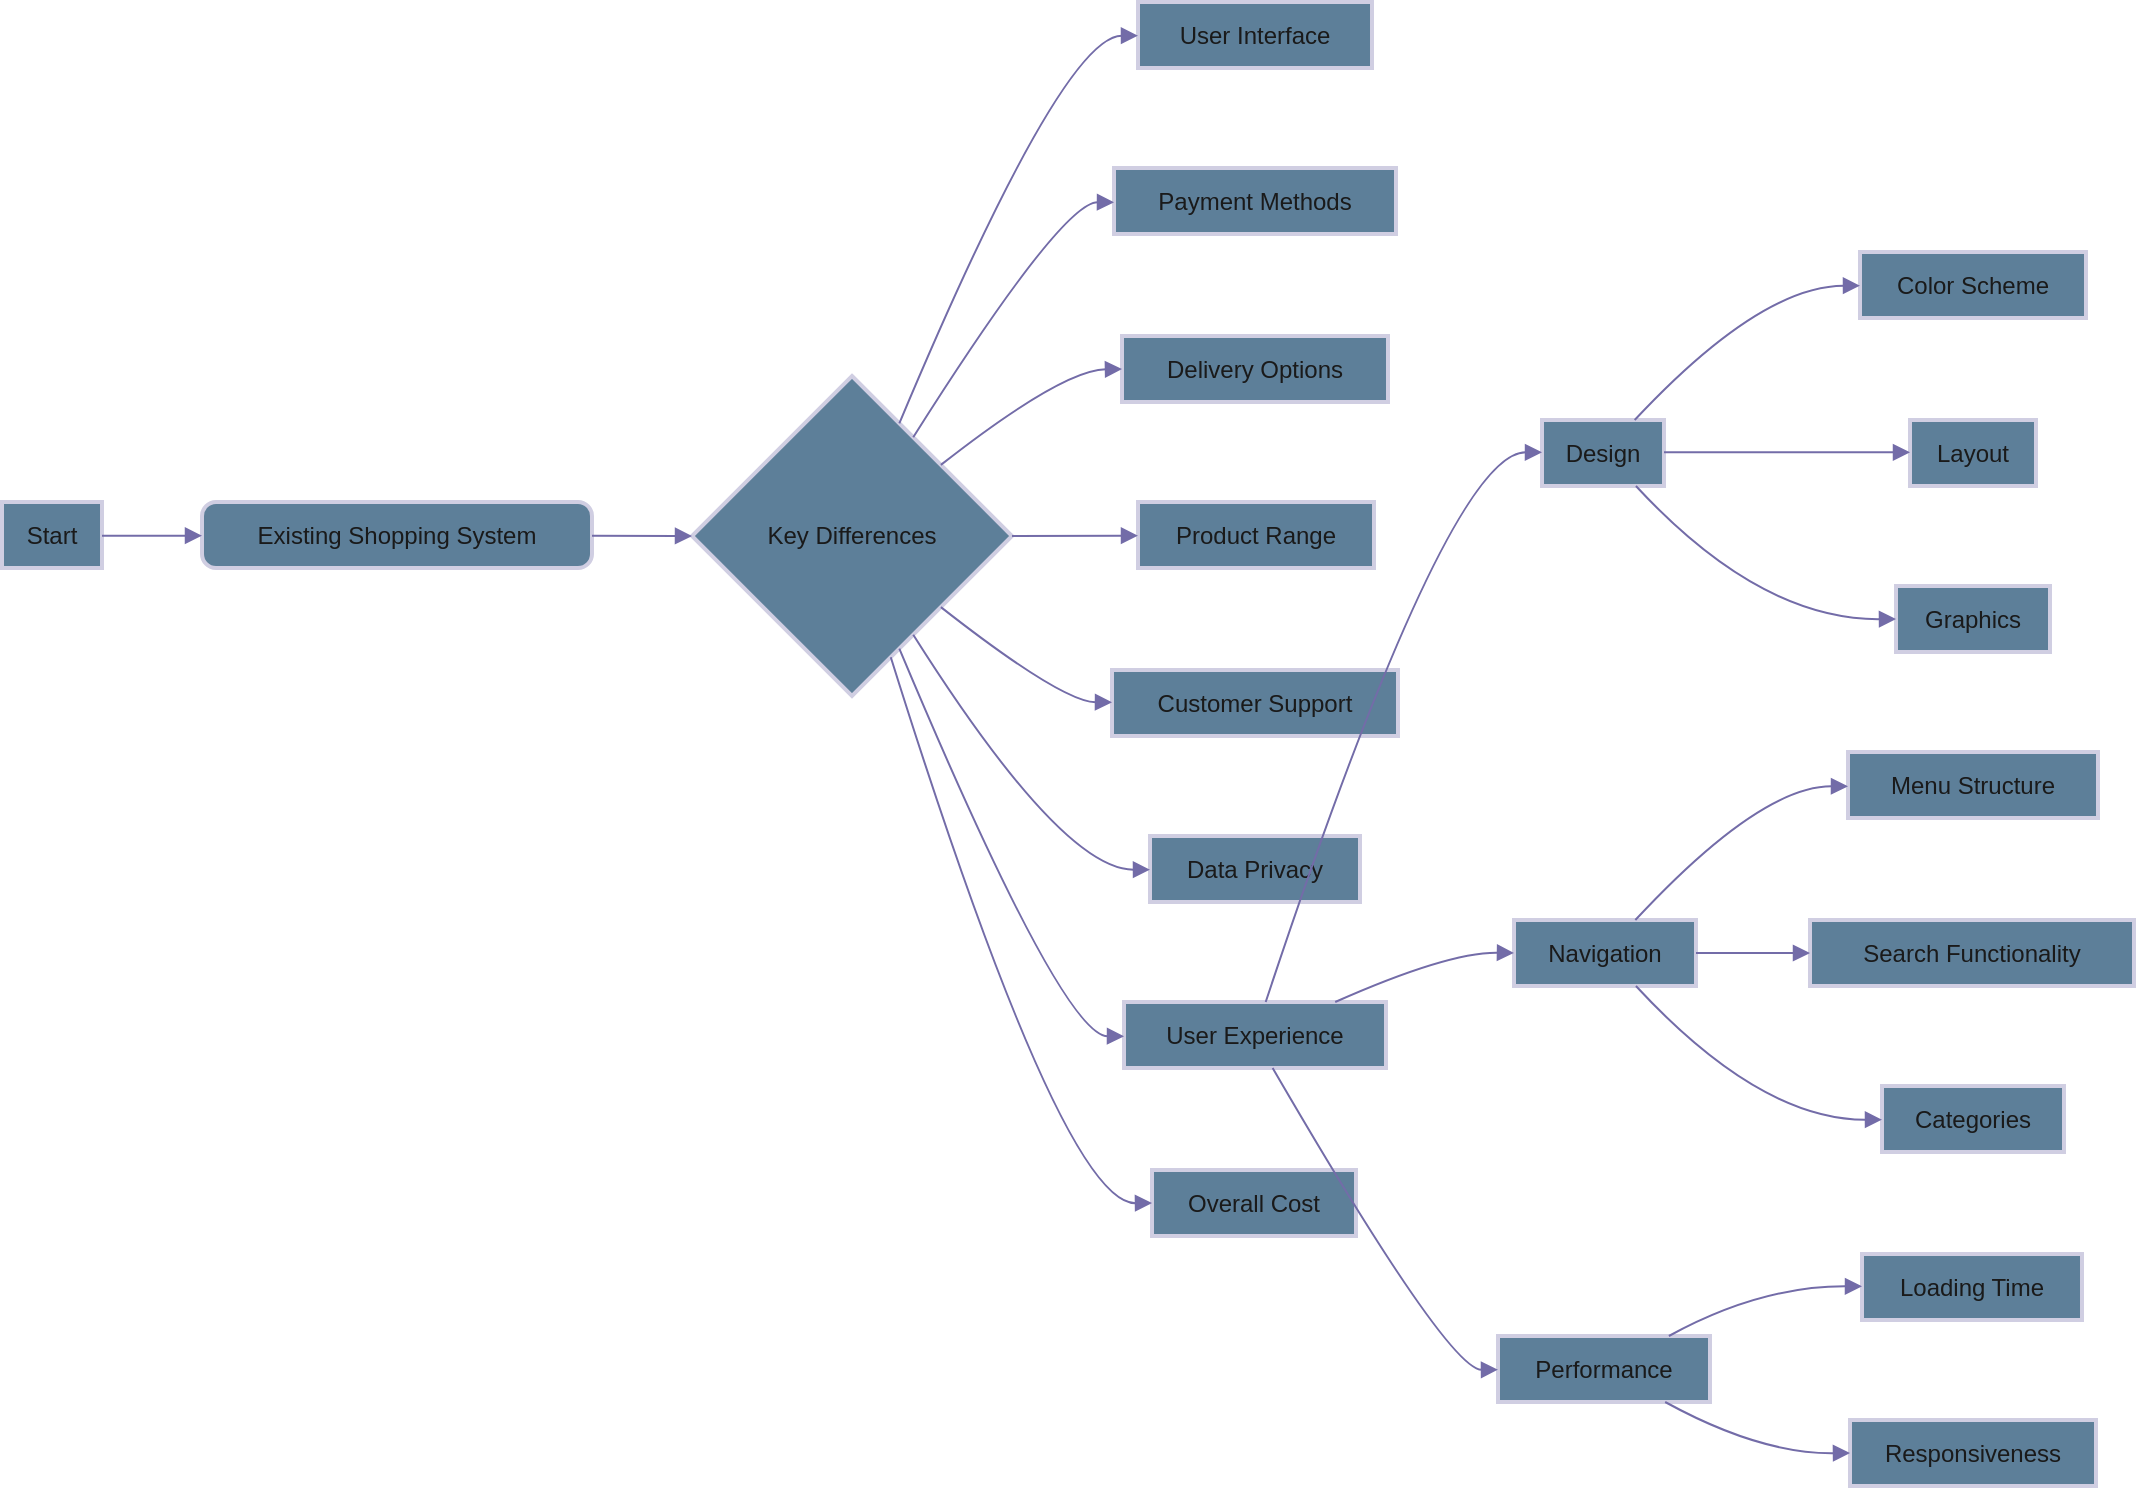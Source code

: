 <mxfile version="24.6.4" type="github">
  <diagram name="Page-1" id="C5wiBsPeKXo1TUiQ-VFm">
    <mxGraphModel dx="2927" dy="2213" grid="1" gridSize="10" guides="1" tooltips="1" connect="1" arrows="1" fold="1" page="1" pageScale="1" pageWidth="827" pageHeight="1169" math="0" shadow="0">
      <root>
        <mxCell id="0" />
        <mxCell id="1" parent="0" />
        <mxCell id="2" value="Start" style="whiteSpace=wrap;strokeWidth=2;labelBackgroundColor=none;fillColor=#5D7F99;strokeColor=#D0CEE2;fontColor=#1A1A1A;" parent="1" vertex="1">
          <mxGeometry y="250" width="50" height="33" as="geometry" />
        </mxCell>
        <mxCell id="3" value="Existing Shopping System" style="rounded=1;absoluteArcSize=1;arcSize=14;whiteSpace=wrap;strokeWidth=2;labelBackgroundColor=none;fillColor=#5D7F99;strokeColor=#D0CEE2;fontColor=#1A1A1A;" parent="1" vertex="1">
          <mxGeometry x="100" y="250" width="195" height="33" as="geometry" />
        </mxCell>
        <mxCell id="4" value="Key Differences" style="rhombus;strokeWidth=2;whiteSpace=wrap;labelBackgroundColor=none;fillColor=#5D7F99;strokeColor=#D0CEE2;fontColor=#1A1A1A;" parent="1" vertex="1">
          <mxGeometry x="345" y="187" width="160" height="160" as="geometry" />
        </mxCell>
        <mxCell id="5" value="User Interface" style="whiteSpace=wrap;strokeWidth=2;labelBackgroundColor=none;fillColor=#5D7F99;strokeColor=#D0CEE2;fontColor=#1A1A1A;" parent="1" vertex="1">
          <mxGeometry x="568" width="117" height="33" as="geometry" />
        </mxCell>
        <mxCell id="6" value="Payment Methods" style="whiteSpace=wrap;strokeWidth=2;labelBackgroundColor=none;fillColor=#5D7F99;strokeColor=#D0CEE2;fontColor=#1A1A1A;" parent="1" vertex="1">
          <mxGeometry x="556" y="83" width="141" height="33" as="geometry" />
        </mxCell>
        <mxCell id="7" value="Delivery Options" style="whiteSpace=wrap;strokeWidth=2;labelBackgroundColor=none;fillColor=#5D7F99;strokeColor=#D0CEE2;fontColor=#1A1A1A;" parent="1" vertex="1">
          <mxGeometry x="560" y="167" width="133" height="33" as="geometry" />
        </mxCell>
        <mxCell id="8" value="Product Range" style="whiteSpace=wrap;strokeWidth=2;labelBackgroundColor=none;fillColor=#5D7F99;strokeColor=#D0CEE2;fontColor=#1A1A1A;" parent="1" vertex="1">
          <mxGeometry x="568" y="250" width="118" height="33" as="geometry" />
        </mxCell>
        <mxCell id="9" value="Customer Support" style="whiteSpace=wrap;strokeWidth=2;labelBackgroundColor=none;fillColor=#5D7F99;strokeColor=#D0CEE2;fontColor=#1A1A1A;" parent="1" vertex="1">
          <mxGeometry x="555" y="334" width="143" height="33" as="geometry" />
        </mxCell>
        <mxCell id="10" value="Data Privacy" style="whiteSpace=wrap;strokeWidth=2;labelBackgroundColor=none;fillColor=#5D7F99;strokeColor=#D0CEE2;fontColor=#1A1A1A;" parent="1" vertex="1">
          <mxGeometry x="574" y="417" width="105" height="33" as="geometry" />
        </mxCell>
        <mxCell id="11" value="User Experience" style="whiteSpace=wrap;strokeWidth=2;labelBackgroundColor=none;fillColor=#5D7F99;strokeColor=#D0CEE2;fontColor=#1A1A1A;" parent="1" vertex="1">
          <mxGeometry x="561" y="500" width="131" height="33" as="geometry" />
        </mxCell>
        <mxCell id="12" value="Overall Cost" style="whiteSpace=wrap;strokeWidth=2;labelBackgroundColor=none;fillColor=#5D7F99;strokeColor=#D0CEE2;fontColor=#1A1A1A;" parent="1" vertex="1">
          <mxGeometry x="575" y="584" width="102" height="33" as="geometry" />
        </mxCell>
        <mxCell id="13" value="Design" style="whiteSpace=wrap;strokeWidth=2;labelBackgroundColor=none;fillColor=#5D7F99;strokeColor=#D0CEE2;fontColor=#1A1A1A;" parent="1" vertex="1">
          <mxGeometry x="770" y="209" width="61" height="33" as="geometry" />
        </mxCell>
        <mxCell id="14" value="Navigation" style="whiteSpace=wrap;strokeWidth=2;labelBackgroundColor=none;fillColor=#5D7F99;strokeColor=#D0CEE2;fontColor=#1A1A1A;" parent="1" vertex="1">
          <mxGeometry x="756" y="459" width="91" height="33" as="geometry" />
        </mxCell>
        <mxCell id="15" value="Performance" style="whiteSpace=wrap;strokeWidth=2;labelBackgroundColor=none;fillColor=#5D7F99;strokeColor=#D0CEE2;fontColor=#1A1A1A;" parent="1" vertex="1">
          <mxGeometry x="748" y="667" width="106" height="33" as="geometry" />
        </mxCell>
        <mxCell id="16" value="Color Scheme" style="whiteSpace=wrap;strokeWidth=2;labelBackgroundColor=none;fillColor=#5D7F99;strokeColor=#D0CEE2;fontColor=#1A1A1A;" parent="1" vertex="1">
          <mxGeometry x="929" y="125" width="113" height="33" as="geometry" />
        </mxCell>
        <mxCell id="17" value="Layout" style="whiteSpace=wrap;strokeWidth=2;labelBackgroundColor=none;fillColor=#5D7F99;strokeColor=#D0CEE2;fontColor=#1A1A1A;" parent="1" vertex="1">
          <mxGeometry x="954" y="209" width="63" height="33" as="geometry" />
        </mxCell>
        <mxCell id="18" value="Graphics" style="whiteSpace=wrap;strokeWidth=2;labelBackgroundColor=none;fillColor=#5D7F99;strokeColor=#D0CEE2;fontColor=#1A1A1A;" parent="1" vertex="1">
          <mxGeometry x="947" y="292" width="77" height="33" as="geometry" />
        </mxCell>
        <mxCell id="19" value="Menu Structure" style="whiteSpace=wrap;strokeWidth=2;labelBackgroundColor=none;fillColor=#5D7F99;strokeColor=#D0CEE2;fontColor=#1A1A1A;" parent="1" vertex="1">
          <mxGeometry x="923" y="375" width="125" height="33" as="geometry" />
        </mxCell>
        <mxCell id="20" value="Search Functionality" style="whiteSpace=wrap;strokeWidth=2;labelBackgroundColor=none;fillColor=#5D7F99;strokeColor=#D0CEE2;fontColor=#1A1A1A;" parent="1" vertex="1">
          <mxGeometry x="904" y="459" width="162" height="33" as="geometry" />
        </mxCell>
        <mxCell id="21" value="Categories" style="whiteSpace=wrap;strokeWidth=2;labelBackgroundColor=none;fillColor=#5D7F99;strokeColor=#D0CEE2;fontColor=#1A1A1A;" parent="1" vertex="1">
          <mxGeometry x="940" y="542" width="91" height="33" as="geometry" />
        </mxCell>
        <mxCell id="22" value="Loading Time" style="whiteSpace=wrap;strokeWidth=2;labelBackgroundColor=none;fillColor=#5D7F99;strokeColor=#D0CEE2;fontColor=#1A1A1A;" parent="1" vertex="1">
          <mxGeometry x="930" y="626" width="110" height="33" as="geometry" />
        </mxCell>
        <mxCell id="23" value="Responsiveness" style="whiteSpace=wrap;strokeWidth=2;labelBackgroundColor=none;fillColor=#5D7F99;strokeColor=#D0CEE2;fontColor=#1A1A1A;" parent="1" vertex="1">
          <mxGeometry x="924" y="709" width="123" height="33" as="geometry" />
        </mxCell>
        <mxCell id="24" value="" style="curved=1;startArrow=none;endArrow=block;exitX=1;exitY=0.51;entryX=0;entryY=0.51;labelBackgroundColor=none;strokeColor=#736CA8;fontColor=default;" parent="1" source="2" target="3" edge="1">
          <mxGeometry relative="1" as="geometry">
            <Array as="points" />
          </mxGeometry>
        </mxCell>
        <mxCell id="25" value="" style="curved=1;startArrow=none;endArrow=block;exitX=1;exitY=0.51;entryX=0;entryY=0.5;labelBackgroundColor=none;strokeColor=#736CA8;fontColor=default;" parent="1" source="3" target="4" edge="1">
          <mxGeometry relative="1" as="geometry">
            <Array as="points" />
          </mxGeometry>
        </mxCell>
        <mxCell id="26" value="" style="curved=1;startArrow=none;endArrow=block;exitX=0.71;exitY=0;entryX=0;entryY=0.51;labelBackgroundColor=none;strokeColor=#736CA8;fontColor=default;" parent="1" source="4" target="5" edge="1">
          <mxGeometry relative="1" as="geometry">
            <Array as="points">
              <mxPoint x="530" y="17" />
            </Array>
          </mxGeometry>
        </mxCell>
        <mxCell id="27" value="" style="curved=1;startArrow=none;endArrow=block;exitX=0.81;exitY=0;entryX=0;entryY=0.52;labelBackgroundColor=none;strokeColor=#736CA8;fontColor=default;" parent="1" source="4" target="6" edge="1">
          <mxGeometry relative="1" as="geometry">
            <Array as="points">
              <mxPoint x="530" y="100" />
            </Array>
          </mxGeometry>
        </mxCell>
        <mxCell id="28" value="" style="curved=1;startArrow=none;endArrow=block;exitX=1;exitY=0.1;entryX=0;entryY=0.5;labelBackgroundColor=none;strokeColor=#736CA8;fontColor=default;" parent="1" source="4" target="7" edge="1">
          <mxGeometry relative="1" as="geometry">
            <Array as="points">
              <mxPoint x="530" y="184" />
            </Array>
          </mxGeometry>
        </mxCell>
        <mxCell id="29" value="" style="curved=1;startArrow=none;endArrow=block;exitX=1;exitY=0.5;entryX=0;entryY=0.51;labelBackgroundColor=none;strokeColor=#736CA8;fontColor=default;" parent="1" source="4" target="8" edge="1">
          <mxGeometry relative="1" as="geometry">
            <Array as="points" />
          </mxGeometry>
        </mxCell>
        <mxCell id="30" value="" style="curved=1;startArrow=none;endArrow=block;exitX=1;exitY=0.9;entryX=0;entryY=0.49;labelBackgroundColor=none;strokeColor=#736CA8;fontColor=default;" parent="1" source="4" target="9" edge="1">
          <mxGeometry relative="1" as="geometry">
            <Array as="points">
              <mxPoint x="530" y="350" />
            </Array>
          </mxGeometry>
        </mxCell>
        <mxCell id="31" value="" style="curved=1;startArrow=none;endArrow=block;exitX=0.81;exitY=1;entryX=0;entryY=0.51;labelBackgroundColor=none;strokeColor=#736CA8;fontColor=default;" parent="1" source="4" target="10" edge="1">
          <mxGeometry relative="1" as="geometry">
            <Array as="points">
              <mxPoint x="530" y="434" />
            </Array>
          </mxGeometry>
        </mxCell>
        <mxCell id="32" value="" style="curved=1;startArrow=none;endArrow=block;exitX=0.71;exitY=1;entryX=0;entryY=0.52;labelBackgroundColor=none;strokeColor=#736CA8;fontColor=default;" parent="1" source="4" target="11" edge="1">
          <mxGeometry relative="1" as="geometry">
            <Array as="points">
              <mxPoint x="530" y="517" />
            </Array>
          </mxGeometry>
        </mxCell>
        <mxCell id="33" value="" style="curved=1;startArrow=none;endArrow=block;exitX=0.66;exitY=1;entryX=0;entryY=0.5;labelBackgroundColor=none;strokeColor=#736CA8;fontColor=default;" parent="1" source="4" target="12" edge="1">
          <mxGeometry relative="1" as="geometry">
            <Array as="points">
              <mxPoint x="530" y="601" />
            </Array>
          </mxGeometry>
        </mxCell>
        <mxCell id="34" value="" style="curved=1;startArrow=none;endArrow=block;exitX=0.54;exitY=0.01;entryX=0.01;entryY=0.49;labelBackgroundColor=none;strokeColor=#736CA8;fontColor=default;" parent="1" source="11" target="13" edge="1">
          <mxGeometry relative="1" as="geometry">
            <Array as="points">
              <mxPoint x="723" y="225" />
            </Array>
          </mxGeometry>
        </mxCell>
        <mxCell id="35" value="" style="curved=1;startArrow=none;endArrow=block;exitX=0.8;exitY=0.01;entryX=0;entryY=0.5;labelBackgroundColor=none;strokeColor=#736CA8;fontColor=default;" parent="1" source="11" target="14" edge="1">
          <mxGeometry relative="1" as="geometry">
            <Array as="points">
              <mxPoint x="723" y="475" />
            </Array>
          </mxGeometry>
        </mxCell>
        <mxCell id="36" value="" style="curved=1;startArrow=none;endArrow=block;exitX=0.57;exitY=1.02;entryX=0;entryY=0.51;labelBackgroundColor=none;strokeColor=#736CA8;fontColor=default;" parent="1" source="11" target="15" edge="1">
          <mxGeometry relative="1" as="geometry">
            <Array as="points">
              <mxPoint x="723" y="684" />
            </Array>
          </mxGeometry>
        </mxCell>
        <mxCell id="37" value="" style="curved=1;startArrow=none;endArrow=block;exitX=0.77;exitY=-0.02;entryX=0;entryY=0.51;labelBackgroundColor=none;strokeColor=#736CA8;fontColor=default;" parent="1" source="13" target="16" edge="1">
          <mxGeometry relative="1" as="geometry">
            <Array as="points">
              <mxPoint x="879" y="142" />
            </Array>
          </mxGeometry>
        </mxCell>
        <mxCell id="38" value="" style="curved=1;startArrow=none;endArrow=block;exitX=1.01;exitY=0.49;entryX=0;entryY=0.49;labelBackgroundColor=none;strokeColor=#736CA8;fontColor=default;" parent="1" source="13" target="17" edge="1">
          <mxGeometry relative="1" as="geometry">
            <Array as="points" />
          </mxGeometry>
        </mxCell>
        <mxCell id="39" value="" style="curved=1;startArrow=none;endArrow=block;exitX=0.77;exitY=1;entryX=0;entryY=0.5;labelBackgroundColor=none;strokeColor=#736CA8;fontColor=default;" parent="1" source="13" target="18" edge="1">
          <mxGeometry relative="1" as="geometry">
            <Array as="points">
              <mxPoint x="879" y="309" />
            </Array>
          </mxGeometry>
        </mxCell>
        <mxCell id="40" value="" style="curved=1;startArrow=none;endArrow=block;exitX=0.67;exitY=-0.01;entryX=0;entryY=0.52;labelBackgroundColor=none;strokeColor=#736CA8;fontColor=default;" parent="1" source="14" target="19" edge="1">
          <mxGeometry relative="1" as="geometry">
            <Array as="points">
              <mxPoint x="879" y="392" />
            </Array>
          </mxGeometry>
        </mxCell>
        <mxCell id="41" value="" style="curved=1;startArrow=none;endArrow=block;exitX=0.99;exitY=0.5;entryX=0;entryY=0.5;labelBackgroundColor=none;strokeColor=#736CA8;fontColor=default;" parent="1" source="14" target="20" edge="1">
          <mxGeometry relative="1" as="geometry">
            <Array as="points" />
          </mxGeometry>
        </mxCell>
        <mxCell id="42" value="" style="curved=1;startArrow=none;endArrow=block;exitX=0.67;exitY=1;entryX=0;entryY=0.51;labelBackgroundColor=none;strokeColor=#736CA8;fontColor=default;" parent="1" source="14" target="21" edge="1">
          <mxGeometry relative="1" as="geometry">
            <Array as="points">
              <mxPoint x="879" y="559" />
            </Array>
          </mxGeometry>
        </mxCell>
        <mxCell id="43" value="" style="curved=1;startArrow=none;endArrow=block;exitX=0.8;exitY=0.01;entryX=0;entryY=0.49;labelBackgroundColor=none;strokeColor=#736CA8;fontColor=default;" parent="1" source="15" target="22" edge="1">
          <mxGeometry relative="1" as="geometry">
            <Array as="points">
              <mxPoint x="879" y="642" />
            </Array>
          </mxGeometry>
        </mxCell>
        <mxCell id="44" value="" style="curved=1;startArrow=none;endArrow=block;exitX=0.8;exitY=1.02;entryX=0;entryY=0.5;labelBackgroundColor=none;strokeColor=#736CA8;fontColor=default;" parent="1" source="15" target="23" edge="1">
          <mxGeometry relative="1" as="geometry">
            <Array as="points">
              <mxPoint x="879" y="726" />
            </Array>
          </mxGeometry>
        </mxCell>
      </root>
    </mxGraphModel>
  </diagram>
</mxfile>
